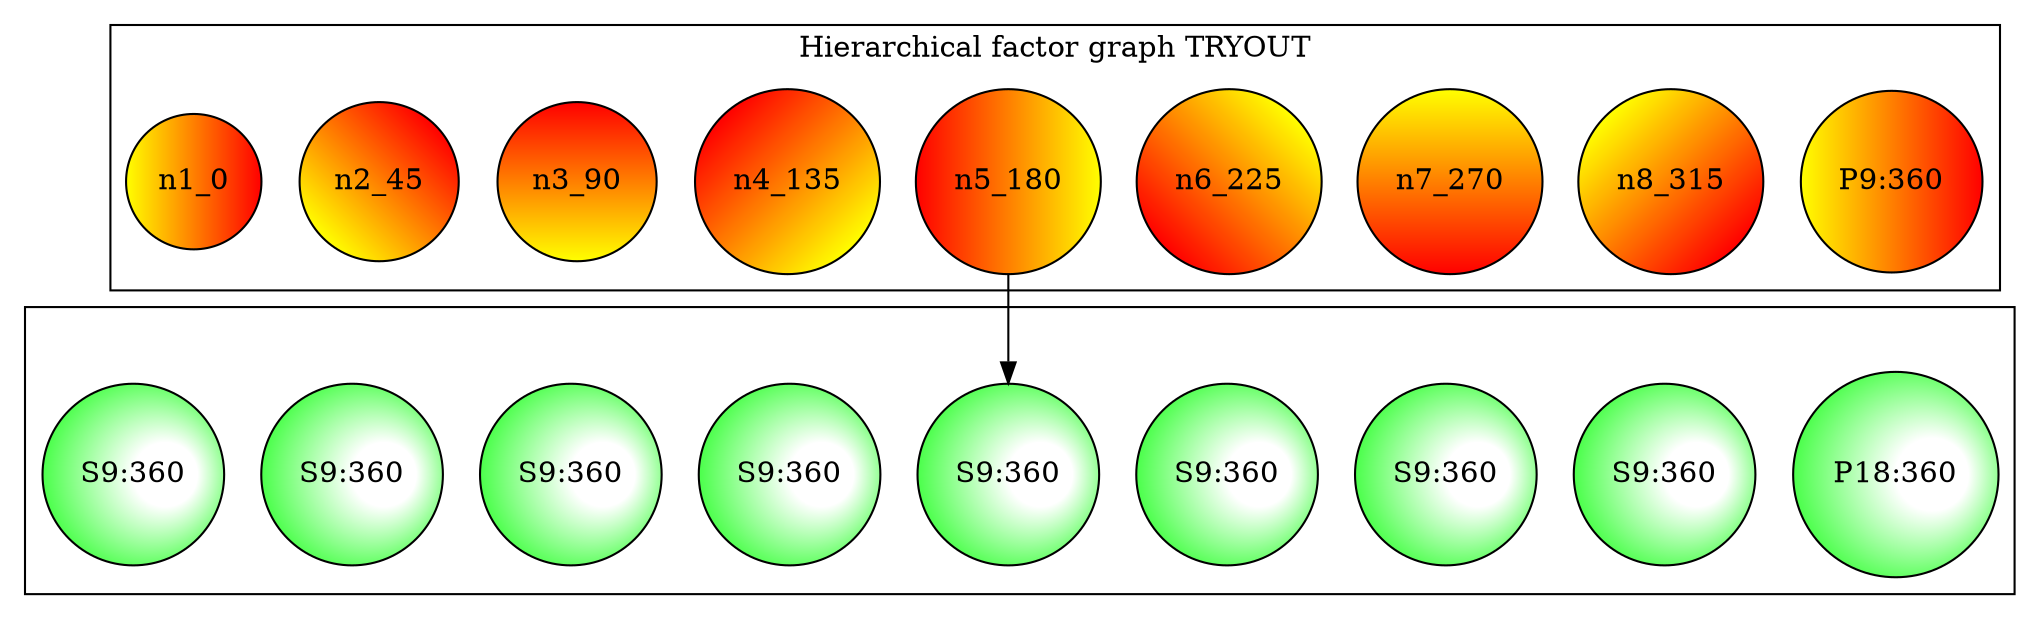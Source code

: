 digraph G {
	bgcolor=white
	subgraph cluster_1 {
		fontcolor=black
		node [fillcolor="yellow:red" fontcolor=black gradientangle=360 label="P9:360" shape=circle style=filled]
		n9
		node [gradientangle=315 label=n8_315]
		n8
		node [gradientangle=270 label=n7_270]
		n7
		node [gradientangle=225 label=n6_225]
		n6
		node [gradientangle=180 label=n5_180]
		n5
		node [gradientangle=135 label=n4_135]
		n4
		node [gradientangle=90 label=n3_90]
		n3
		node [gradientangle=45 label=n2_45]
		n2
		node [gradientangle=0 label=n1_0]
		n1
		label="Hierarchical factor graph TRYOUT"
	}
	subgraph cluster_2 {
		fontcolor=white
		node [fillcolor="white:green" fontcolor=black gradientangle=360 label="P18:360" shape=circle style=radial]
		n18
		node [label="S9:360"]
		n17
		label="Radial Angle Variations (blue to green gradient)"
		node [label="S9:360"]
		n16
		label="Radial Angle Variations (blue to green gradient)"
		node [label="S9:360"]
		n15
		label="Radial Angle Variations (blue to green gradient)"
		node [label="S9:360"]
		n14
		label="Radial Angle Variations (blue to green gradient)"
		node [label="S9:360"]
		n13
		label="Radial Angle Variations (blue to green gradient)"
		node [label="S9:360"]
		n12
		label="Radial Angle Variations (blue to green gradient)"
		node [label="S9:360"]
		n11
		label="Radial Angle Variations (blue to green gradient)"
		node [label="S9:360"]
		n10
		label="Radial Angle Variations (blue to green gradient)"
	}
	n5 -> n14
}
